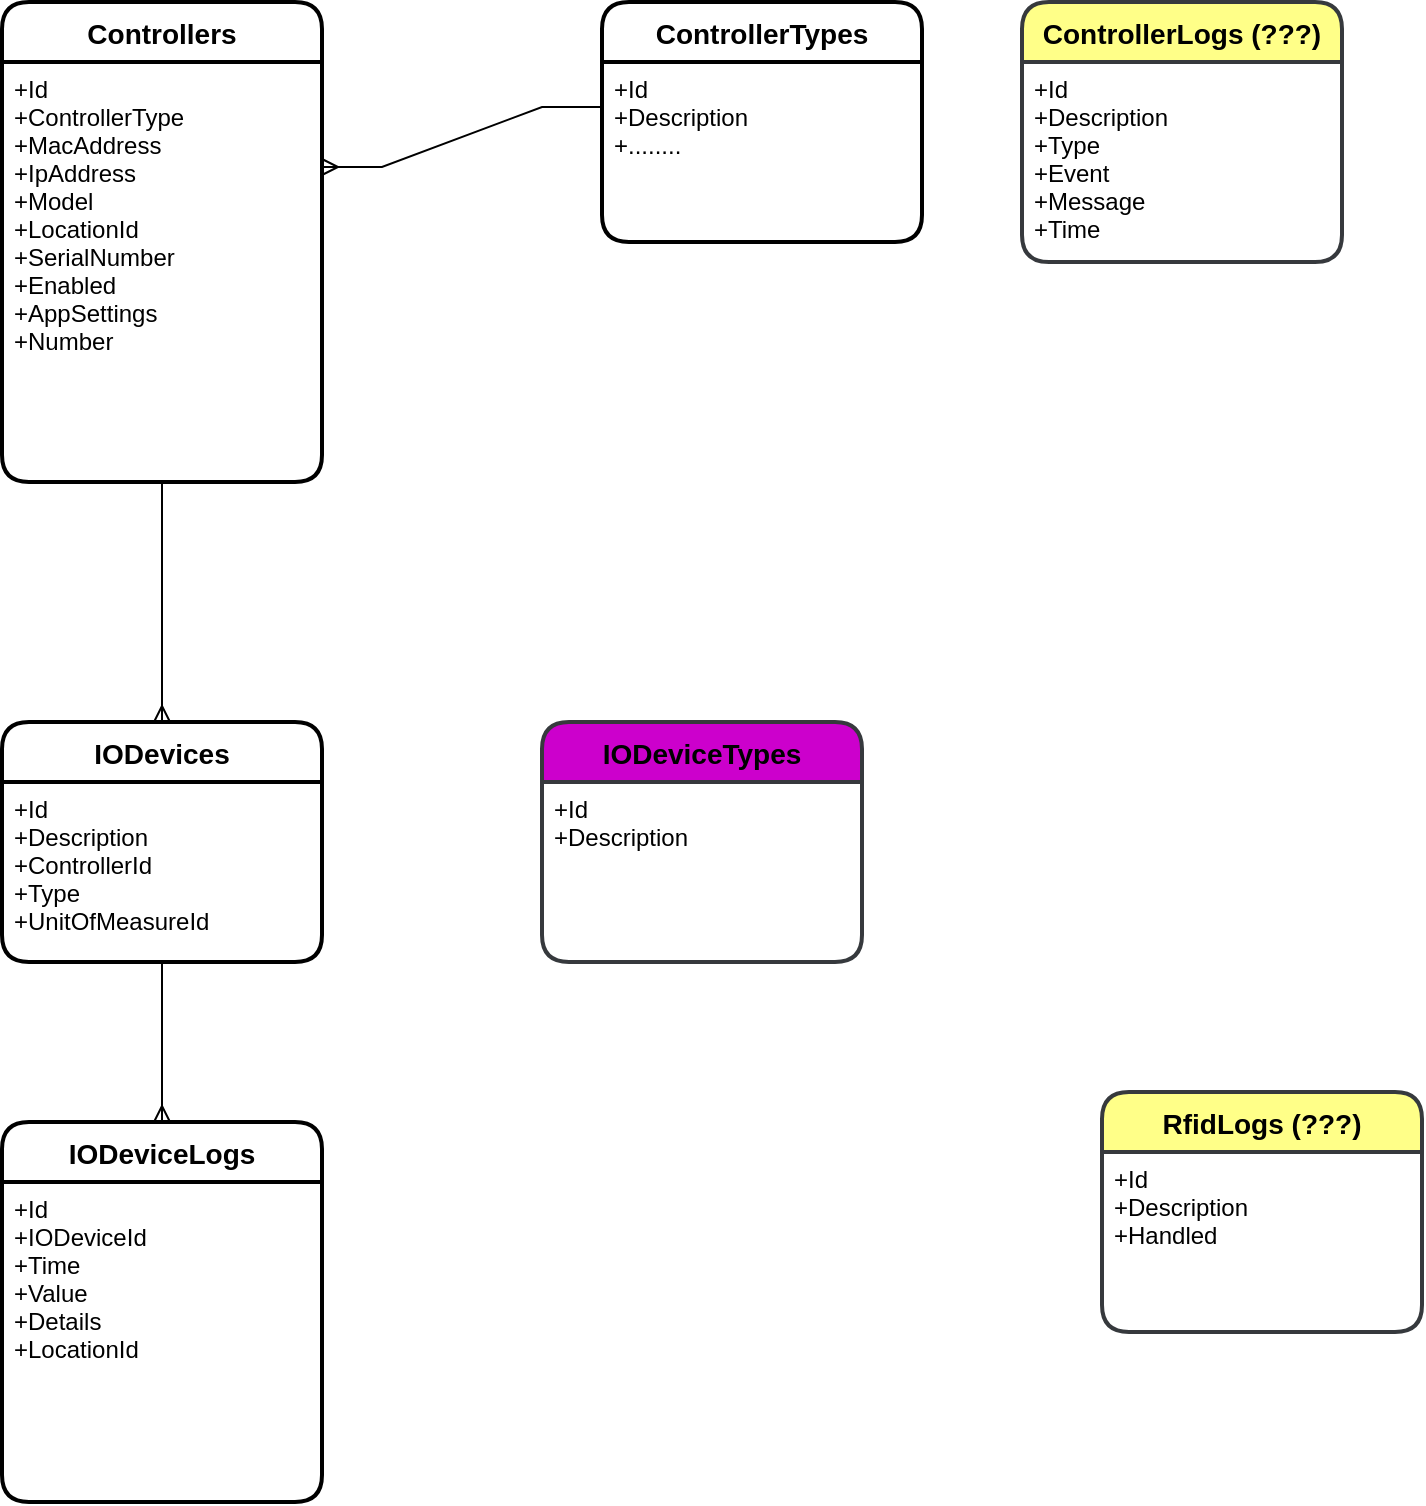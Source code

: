 <mxfile version="20.0.3" type="github" pages="2">
  <diagram id="kQEtFm6jpIMlJpdwm5v1" name="DBase">
    <mxGraphModel dx="1247" dy="706" grid="1" gridSize="10" guides="1" tooltips="1" connect="1" arrows="1" fold="1" page="1" pageScale="1" pageWidth="827" pageHeight="1169" math="0" shadow="0">
      <root>
        <mxCell id="0" />
        <mxCell id="1" parent="0" />
        <mxCell id="HUZhfugKhlIjD8fj83C9-1" value="Controllers" style="swimlane;childLayout=stackLayout;horizontal=1;startSize=30;horizontalStack=0;rounded=1;fontSize=14;fontStyle=1;strokeWidth=2;resizeParent=0;resizeLast=1;shadow=0;dashed=0;align=center;" vertex="1" parent="1">
          <mxGeometry x="80" y="40" width="160" height="240" as="geometry" />
        </mxCell>
        <mxCell id="HUZhfugKhlIjD8fj83C9-2" value="+Id&#xa;+ControllerType&#xa;+MacAddress&#xa;+IpAddress&#xa;+Model&#xa;+LocationId&#xa;+SerialNumber&#xa;+Enabled&#xa;+AppSettings&#xa;+Number" style="align=left;strokeColor=none;fillColor=none;spacingLeft=4;fontSize=12;verticalAlign=top;resizable=0;rotatable=0;part=1;" vertex="1" parent="HUZhfugKhlIjD8fj83C9-1">
          <mxGeometry y="30" width="160" height="210" as="geometry" />
        </mxCell>
        <mxCell id="HUZhfugKhlIjD8fj83C9-3" value="ControllerTypes" style="swimlane;childLayout=stackLayout;horizontal=1;startSize=30;horizontalStack=0;rounded=1;fontSize=14;fontStyle=1;strokeWidth=2;resizeParent=0;resizeLast=1;shadow=0;dashed=0;align=center;" vertex="1" parent="1">
          <mxGeometry x="380" y="40" width="160" height="120" as="geometry" />
        </mxCell>
        <mxCell id="HUZhfugKhlIjD8fj83C9-4" value="+Id&#xa;+Description&#xa;+........" style="align=left;strokeColor=none;fillColor=none;spacingLeft=4;fontSize=12;verticalAlign=top;resizable=0;rotatable=0;part=1;" vertex="1" parent="HUZhfugKhlIjD8fj83C9-3">
          <mxGeometry y="30" width="160" height="90" as="geometry" />
        </mxCell>
        <mxCell id="HUZhfugKhlIjD8fj83C9-5" value="IODevices" style="swimlane;childLayout=stackLayout;horizontal=1;startSize=30;horizontalStack=0;rounded=1;fontSize=14;fontStyle=1;strokeWidth=2;resizeParent=0;resizeLast=1;shadow=0;dashed=0;align=center;" vertex="1" parent="1">
          <mxGeometry x="80" y="400" width="160" height="120" as="geometry" />
        </mxCell>
        <mxCell id="HUZhfugKhlIjD8fj83C9-6" value="+Id&#xa;+Description&#xa;+ControllerId&#xa;+Type&#xa;+UnitOfMeasureId" style="align=left;strokeColor=none;fillColor=none;spacingLeft=4;fontSize=12;verticalAlign=top;resizable=0;rotatable=0;part=1;" vertex="1" parent="HUZhfugKhlIjD8fj83C9-5">
          <mxGeometry y="30" width="160" height="90" as="geometry" />
        </mxCell>
        <mxCell id="HUZhfugKhlIjD8fj83C9-7" value="IODeviceTypes" style="swimlane;childLayout=stackLayout;horizontal=1;startSize=30;horizontalStack=0;rounded=1;fontSize=14;fontStyle=1;strokeWidth=2;resizeParent=0;resizeLast=1;shadow=0;dashed=0;align=center;fillColor=#CC00CC;strokeColor=#36393d;" vertex="1" parent="1">
          <mxGeometry x="350" y="400" width="160" height="120" as="geometry" />
        </mxCell>
        <mxCell id="HUZhfugKhlIjD8fj83C9-8" value="+Id&#xa;+Description" style="align=left;strokeColor=none;fillColor=none;spacingLeft=4;fontSize=12;verticalAlign=top;resizable=0;rotatable=0;part=1;" vertex="1" parent="HUZhfugKhlIjD8fj83C9-7">
          <mxGeometry y="30" width="160" height="90" as="geometry" />
        </mxCell>
        <mxCell id="HUZhfugKhlIjD8fj83C9-10" value="" style="edgeStyle=entityRelationEdgeStyle;fontSize=12;html=1;endArrow=ERmany;rounded=0;entryX=1;entryY=0.25;entryDx=0;entryDy=0;exitX=0;exitY=0.25;exitDx=0;exitDy=0;" edge="1" parent="1" source="HUZhfugKhlIjD8fj83C9-4" target="HUZhfugKhlIjD8fj83C9-2">
          <mxGeometry width="100" height="100" relative="1" as="geometry">
            <mxPoint x="610" y="250" as="sourcePoint" />
            <mxPoint x="710" y="150" as="targetPoint" />
          </mxGeometry>
        </mxCell>
        <mxCell id="HUZhfugKhlIjD8fj83C9-11" value="" style="edgeStyle=orthogonalEdgeStyle;fontSize=12;html=1;endArrow=ERmany;rounded=0;entryX=0.5;entryY=0;entryDx=0;entryDy=0;exitX=0.5;exitY=1;exitDx=0;exitDy=0;" edge="1" parent="1" source="HUZhfugKhlIjD8fj83C9-2" target="HUZhfugKhlIjD8fj83C9-5">
          <mxGeometry width="100" height="100" relative="1" as="geometry">
            <mxPoint x="390" y="102.5" as="sourcePoint" />
            <mxPoint x="250" y="102.5" as="targetPoint" />
          </mxGeometry>
        </mxCell>
        <mxCell id="HUZhfugKhlIjD8fj83C9-12" value="ControllerLogs (???)" style="swimlane;childLayout=stackLayout;horizontal=1;startSize=30;horizontalStack=0;rounded=1;fontSize=14;fontStyle=1;strokeWidth=2;resizeParent=0;resizeLast=1;shadow=0;dashed=0;align=center;fillColor=#ffff88;strokeColor=#36393d;" vertex="1" parent="1">
          <mxGeometry x="590" y="40" width="160" height="130" as="geometry" />
        </mxCell>
        <mxCell id="HUZhfugKhlIjD8fj83C9-13" value="+Id&#xa;+Description&#xa;+Type&#xa;+Event&#xa;+Message&#xa;+Time" style="align=left;strokeColor=none;fillColor=none;spacingLeft=4;fontSize=12;verticalAlign=top;resizable=0;rotatable=0;part=1;" vertex="1" parent="HUZhfugKhlIjD8fj83C9-12">
          <mxGeometry y="30" width="160" height="100" as="geometry" />
        </mxCell>
        <mxCell id="HUZhfugKhlIjD8fj83C9-14" value="IODeviceLogs" style="swimlane;childLayout=stackLayout;horizontal=1;startSize=30;horizontalStack=0;rounded=1;fontSize=14;fontStyle=1;strokeWidth=2;resizeParent=0;resizeLast=1;shadow=0;dashed=0;align=center;" vertex="1" parent="1">
          <mxGeometry x="80" y="600" width="160" height="190" as="geometry" />
        </mxCell>
        <mxCell id="HUZhfugKhlIjD8fj83C9-15" value="+Id&#xa;+IODeviceId&#xa;+Time&#xa;+Value&#xa;+Details&#xa;+LocationId" style="align=left;strokeColor=none;fillColor=none;spacingLeft=4;fontSize=12;verticalAlign=top;resizable=0;rotatable=0;part=1;" vertex="1" parent="HUZhfugKhlIjD8fj83C9-14">
          <mxGeometry y="30" width="160" height="160" as="geometry" />
        </mxCell>
        <mxCell id="HUZhfugKhlIjD8fj83C9-16" value="RfidLogs (???)" style="swimlane;childLayout=stackLayout;horizontal=1;startSize=30;horizontalStack=0;rounded=1;fontSize=14;fontStyle=1;strokeWidth=2;resizeParent=0;resizeLast=1;shadow=0;dashed=0;align=center;fillColor=#ffff88;strokeColor=#36393d;" vertex="1" parent="1">
          <mxGeometry x="630" y="585" width="160" height="120" as="geometry" />
        </mxCell>
        <mxCell id="HUZhfugKhlIjD8fj83C9-17" value="+Id&#xa;+Description&#xa;+Handled" style="align=left;strokeColor=none;fillColor=none;spacingLeft=4;fontSize=12;verticalAlign=top;resizable=0;rotatable=0;part=1;" vertex="1" parent="HUZhfugKhlIjD8fj83C9-16">
          <mxGeometry y="30" width="160" height="90" as="geometry" />
        </mxCell>
        <mxCell id="HUZhfugKhlIjD8fj83C9-18" value="" style="edgeStyle=orthogonalEdgeStyle;fontSize=12;html=1;endArrow=ERmany;rounded=0;entryX=0.5;entryY=0;entryDx=0;entryDy=0;exitX=0.5;exitY=1;exitDx=0;exitDy=0;" edge="1" parent="1" source="HUZhfugKhlIjD8fj83C9-6" target="HUZhfugKhlIjD8fj83C9-14">
          <mxGeometry width="100" height="100" relative="1" as="geometry">
            <mxPoint x="170" y="290" as="sourcePoint" />
            <mxPoint x="170" y="410" as="targetPoint" />
          </mxGeometry>
        </mxCell>
      </root>
    </mxGraphModel>
  </diagram>
  <diagram id="R2Lh-kALoyK3gen6i3oV" name="Operation">
    <mxGraphModel dx="1247" dy="706" grid="1" gridSize="10" guides="1" tooltips="1" connect="1" arrows="1" fold="1" page="1" pageScale="1" pageWidth="827" pageHeight="1169" math="0" shadow="0">
      <root>
        <mxCell id="0" />
        <mxCell id="1" parent="0" />
        <mxCell id="iFweKk9OtKSdGWdFEtRy-8" style="edgeStyle=orthogonalEdgeStyle;rounded=0;orthogonalLoop=1;jettySize=auto;html=1;exitX=0.5;exitY=1;exitDx=0;exitDy=0;entryX=0.5;entryY=0;entryDx=0;entryDy=0;" edge="1" parent="1" source="iFweKk9OtKSdGWdFEtRy-1" target="iFweKk9OtKSdGWdFEtRy-2">
          <mxGeometry relative="1" as="geometry" />
        </mxCell>
        <mxCell id="iFweKk9OtKSdGWdFEtRy-1" value="" style="ellipse;fillColor=#ffffff;strokeColor=#000000;" vertex="1" parent="1">
          <mxGeometry x="360" y="50" width="30" height="30" as="geometry" />
        </mxCell>
        <mxCell id="iFweKk9OtKSdGWdFEtRy-9" style="edgeStyle=orthogonalEdgeStyle;rounded=0;orthogonalLoop=1;jettySize=auto;html=1;exitX=0.5;exitY=1;exitDx=0;exitDy=0;entryX=0.5;entryY=0;entryDx=0;entryDy=0;" edge="1" parent="1" source="iFweKk9OtKSdGWdFEtRy-2" target="iFweKk9OtKSdGWdFEtRy-3">
          <mxGeometry relative="1" as="geometry" />
        </mxCell>
        <mxCell id="iFweKk9OtKSdGWdFEtRy-2" value="Датчик снимает показания" style="html=1;align=center;verticalAlign=top;rounded=1;absoluteArcSize=1;arcSize=10;dashed=0;" vertex="1" parent="1">
          <mxGeometry x="282.5" y="130" width="185" height="40" as="geometry" />
        </mxCell>
        <mxCell id="9JWYP_5UQWRQcOsXYI41-1" style="edgeStyle=orthogonalEdgeStyle;rounded=0;orthogonalLoop=1;jettySize=auto;html=1;exitX=0.5;exitY=1;exitDx=0;exitDy=0;entryX=0.5;entryY=0;entryDx=0;entryDy=0;" edge="1" parent="1" source="iFweKk9OtKSdGWdFEtRy-3" target="iFweKk9OtKSdGWdFEtRy-10">
          <mxGeometry relative="1" as="geometry" />
        </mxCell>
        <mxCell id="iFweKk9OtKSdGWdFEtRy-3" value="Предварительная обработка &lt;br&gt;на уровне ПО контроллера" style="html=1;align=center;verticalAlign=top;rounded=1;absoluteArcSize=1;arcSize=10;dashed=0;" vertex="1" parent="1">
          <mxGeometry x="282.5" y="220" width="185" height="40" as="geometry" />
        </mxCell>
        <mxCell id="iFweKk9OtKSdGWdFEtRy-6" style="edgeStyle=orthogonalEdgeStyle;rounded=0;orthogonalLoop=1;jettySize=auto;html=1;exitX=0;exitY=0;exitDx=0;exitDy=35;exitPerimeter=0;entryX=1;entryY=0.5;entryDx=0;entryDy=0;" edge="1" parent="1" source="iFweKk9OtKSdGWdFEtRy-4" target="iFweKk9OtKSdGWdFEtRy-3">
          <mxGeometry relative="1" as="geometry" />
        </mxCell>
        <mxCell id="iFweKk9OtKSdGWdFEtRy-4" value="Routine 1" style="shape=module;align=left;spacingLeft=20;align=center;verticalAlign=top;" vertex="1" parent="1">
          <mxGeometry x="520" y="170" width="100" height="50" as="geometry" />
        </mxCell>
        <mxCell id="iFweKk9OtKSdGWdFEtRy-7" style="edgeStyle=orthogonalEdgeStyle;rounded=0;orthogonalLoop=1;jettySize=auto;html=1;exitX=0;exitY=0;exitDx=0;exitDy=15;exitPerimeter=0;entryX=1;entryY=0.5;entryDx=0;entryDy=0;" edge="1" parent="1" source="iFweKk9OtKSdGWdFEtRy-5" target="iFweKk9OtKSdGWdFEtRy-3">
          <mxGeometry relative="1" as="geometry" />
        </mxCell>
        <mxCell id="iFweKk9OtKSdGWdFEtRy-5" value="Routine i" style="shape=module;align=left;spacingLeft=20;align=center;verticalAlign=top;" vertex="1" parent="1">
          <mxGeometry x="520" y="250" width="100" height="50" as="geometry" />
        </mxCell>
        <mxCell id="iFweKk9OtKSdGWdFEtRy-16" style="edgeStyle=orthogonalEdgeStyle;rounded=0;orthogonalLoop=1;jettySize=auto;html=1;exitX=0;exitY=0.5;exitDx=0;exitDy=0;entryX=1;entryY=0.5;entryDx=0;entryDy=0;" edge="1" parent="1" source="iFweKk9OtKSdGWdFEtRy-10" target="iFweKk9OtKSdGWdFEtRy-15">
          <mxGeometry relative="1" as="geometry" />
        </mxCell>
        <mxCell id="iFweKk9OtKSdGWdFEtRy-10" value="Обработка показаний &lt;br&gt;на стороне IOT application server&amp;nbsp;" style="html=1;align=center;verticalAlign=top;rounded=1;absoluteArcSize=1;arcSize=10;dashed=0;" vertex="1" parent="1">
          <mxGeometry x="282.5" y="400" width="185" height="40" as="geometry" />
        </mxCell>
        <mxCell id="iFweKk9OtKSdGWdFEtRy-14" style="edgeStyle=orthogonalEdgeStyle;rounded=0;orthogonalLoop=1;jettySize=auto;html=1;exitX=0;exitY=0;exitDx=0;exitDy=15;exitPerimeter=0;entryX=1;entryY=0.5;entryDx=0;entryDy=0;" edge="1" parent="1" source="iFweKk9OtKSdGWdFEtRy-11" target="iFweKk9OtKSdGWdFEtRy-10">
          <mxGeometry relative="1" as="geometry" />
        </mxCell>
        <mxCell id="iFweKk9OtKSdGWdFEtRy-11" value="Routine i" style="shape=module;align=left;spacingLeft=20;align=center;verticalAlign=top;" vertex="1" parent="1">
          <mxGeometry x="520" y="430" width="100" height="50" as="geometry" />
        </mxCell>
        <mxCell id="iFweKk9OtKSdGWdFEtRy-13" style="edgeStyle=orthogonalEdgeStyle;rounded=0;orthogonalLoop=1;jettySize=auto;html=1;exitX=0;exitY=0;exitDx=0;exitDy=35;exitPerimeter=0;entryX=1;entryY=0.5;entryDx=0;entryDy=0;" edge="1" parent="1" source="iFweKk9OtKSdGWdFEtRy-12" target="iFweKk9OtKSdGWdFEtRy-10">
          <mxGeometry relative="1" as="geometry" />
        </mxCell>
        <mxCell id="iFweKk9OtKSdGWdFEtRy-12" value="Routine 1" style="shape=module;align=left;spacingLeft=20;align=center;verticalAlign=top;" vertex="1" parent="1">
          <mxGeometry x="520" y="360" width="100" height="50" as="geometry" />
        </mxCell>
        <mxCell id="iFweKk9OtKSdGWdFEtRy-15" value="Журналирование показаний &lt;br&gt;в таблицу IODeviceLogs" style="html=1;align=center;verticalAlign=top;rounded=1;absoluteArcSize=1;arcSize=10;dashed=0;" vertex="1" parent="1">
          <mxGeometry x="50" y="400" width="185" height="40" as="geometry" />
        </mxCell>
        <mxCell id="9JWYP_5UQWRQcOsXYI41-5" style="edgeStyle=orthogonalEdgeStyle;rounded=0;orthogonalLoop=1;jettySize=auto;html=1;exitX=0;exitY=0;exitDx=80;exitDy=0;exitPerimeter=0;entryX=0.5;entryY=1;entryDx=0;entryDy=0;" edge="1" parent="1" source="9JWYP_5UQWRQcOsXYI41-2" target="iFweKk9OtKSdGWdFEtRy-10">
          <mxGeometry relative="1" as="geometry" />
        </mxCell>
        <mxCell id="9JWYP_5UQWRQcOsXYI41-6" value="Подписка на события" style="edgeLabel;html=1;align=center;verticalAlign=middle;resizable=0;points=[];" vertex="1" connectable="0" parent="9JWYP_5UQWRQcOsXYI41-5">
          <mxGeometry x="0.154" y="-4" relative="1" as="geometry">
            <mxPoint as="offset" />
          </mxGeometry>
        </mxCell>
        <mxCell id="9JWYP_5UQWRQcOsXYI41-2" value="Complex Event Processor" style="shape=folder;fontStyle=1;tabWidth=160;tabHeight=30;tabPosition=left;html=1;boundedLbl=1;labelInHeader=1;container=1;collapsible=0;recursiveResize=0;" vertex="1" parent="1">
          <mxGeometry x="150" y="660" width="220" height="100" as="geometry" />
        </mxCell>
        <mxCell id="9JWYP_5UQWRQcOsXYI41-7" value="Другие модули" style="shape=folder;fontStyle=1;tabWidth=160;tabHeight=30;tabPosition=left;html=1;boundedLbl=1;labelInHeader=1;container=1;collapsible=0;recursiveResize=0;" vertex="1" parent="1">
          <mxGeometry x="490" y="660" width="220" height="100" as="geometry" />
        </mxCell>
        <mxCell id="9JWYP_5UQWRQcOsXYI41-8" style="edgeStyle=orthogonalEdgeStyle;rounded=0;orthogonalLoop=1;jettySize=auto;html=1;exitX=0;exitY=0;exitDx=80;exitDy=0;exitPerimeter=0;entryX=0.75;entryY=1;entryDx=0;entryDy=0;" edge="1" parent="1" source="9JWYP_5UQWRQcOsXYI41-7" target="iFweKk9OtKSdGWdFEtRy-10">
          <mxGeometry relative="1" as="geometry">
            <mxPoint x="240" y="670" as="sourcePoint" />
            <mxPoint x="385" y="450" as="targetPoint" />
          </mxGeometry>
        </mxCell>
        <mxCell id="9JWYP_5UQWRQcOsXYI41-9" value="Подписка на события" style="edgeLabel;html=1;align=center;verticalAlign=middle;resizable=0;points=[];" vertex="1" connectable="0" parent="9JWYP_5UQWRQcOsXYI41-8">
          <mxGeometry x="0.154" y="-4" relative="1" as="geometry">
            <mxPoint as="offset" />
          </mxGeometry>
        </mxCell>
      </root>
    </mxGraphModel>
  </diagram>
</mxfile>
